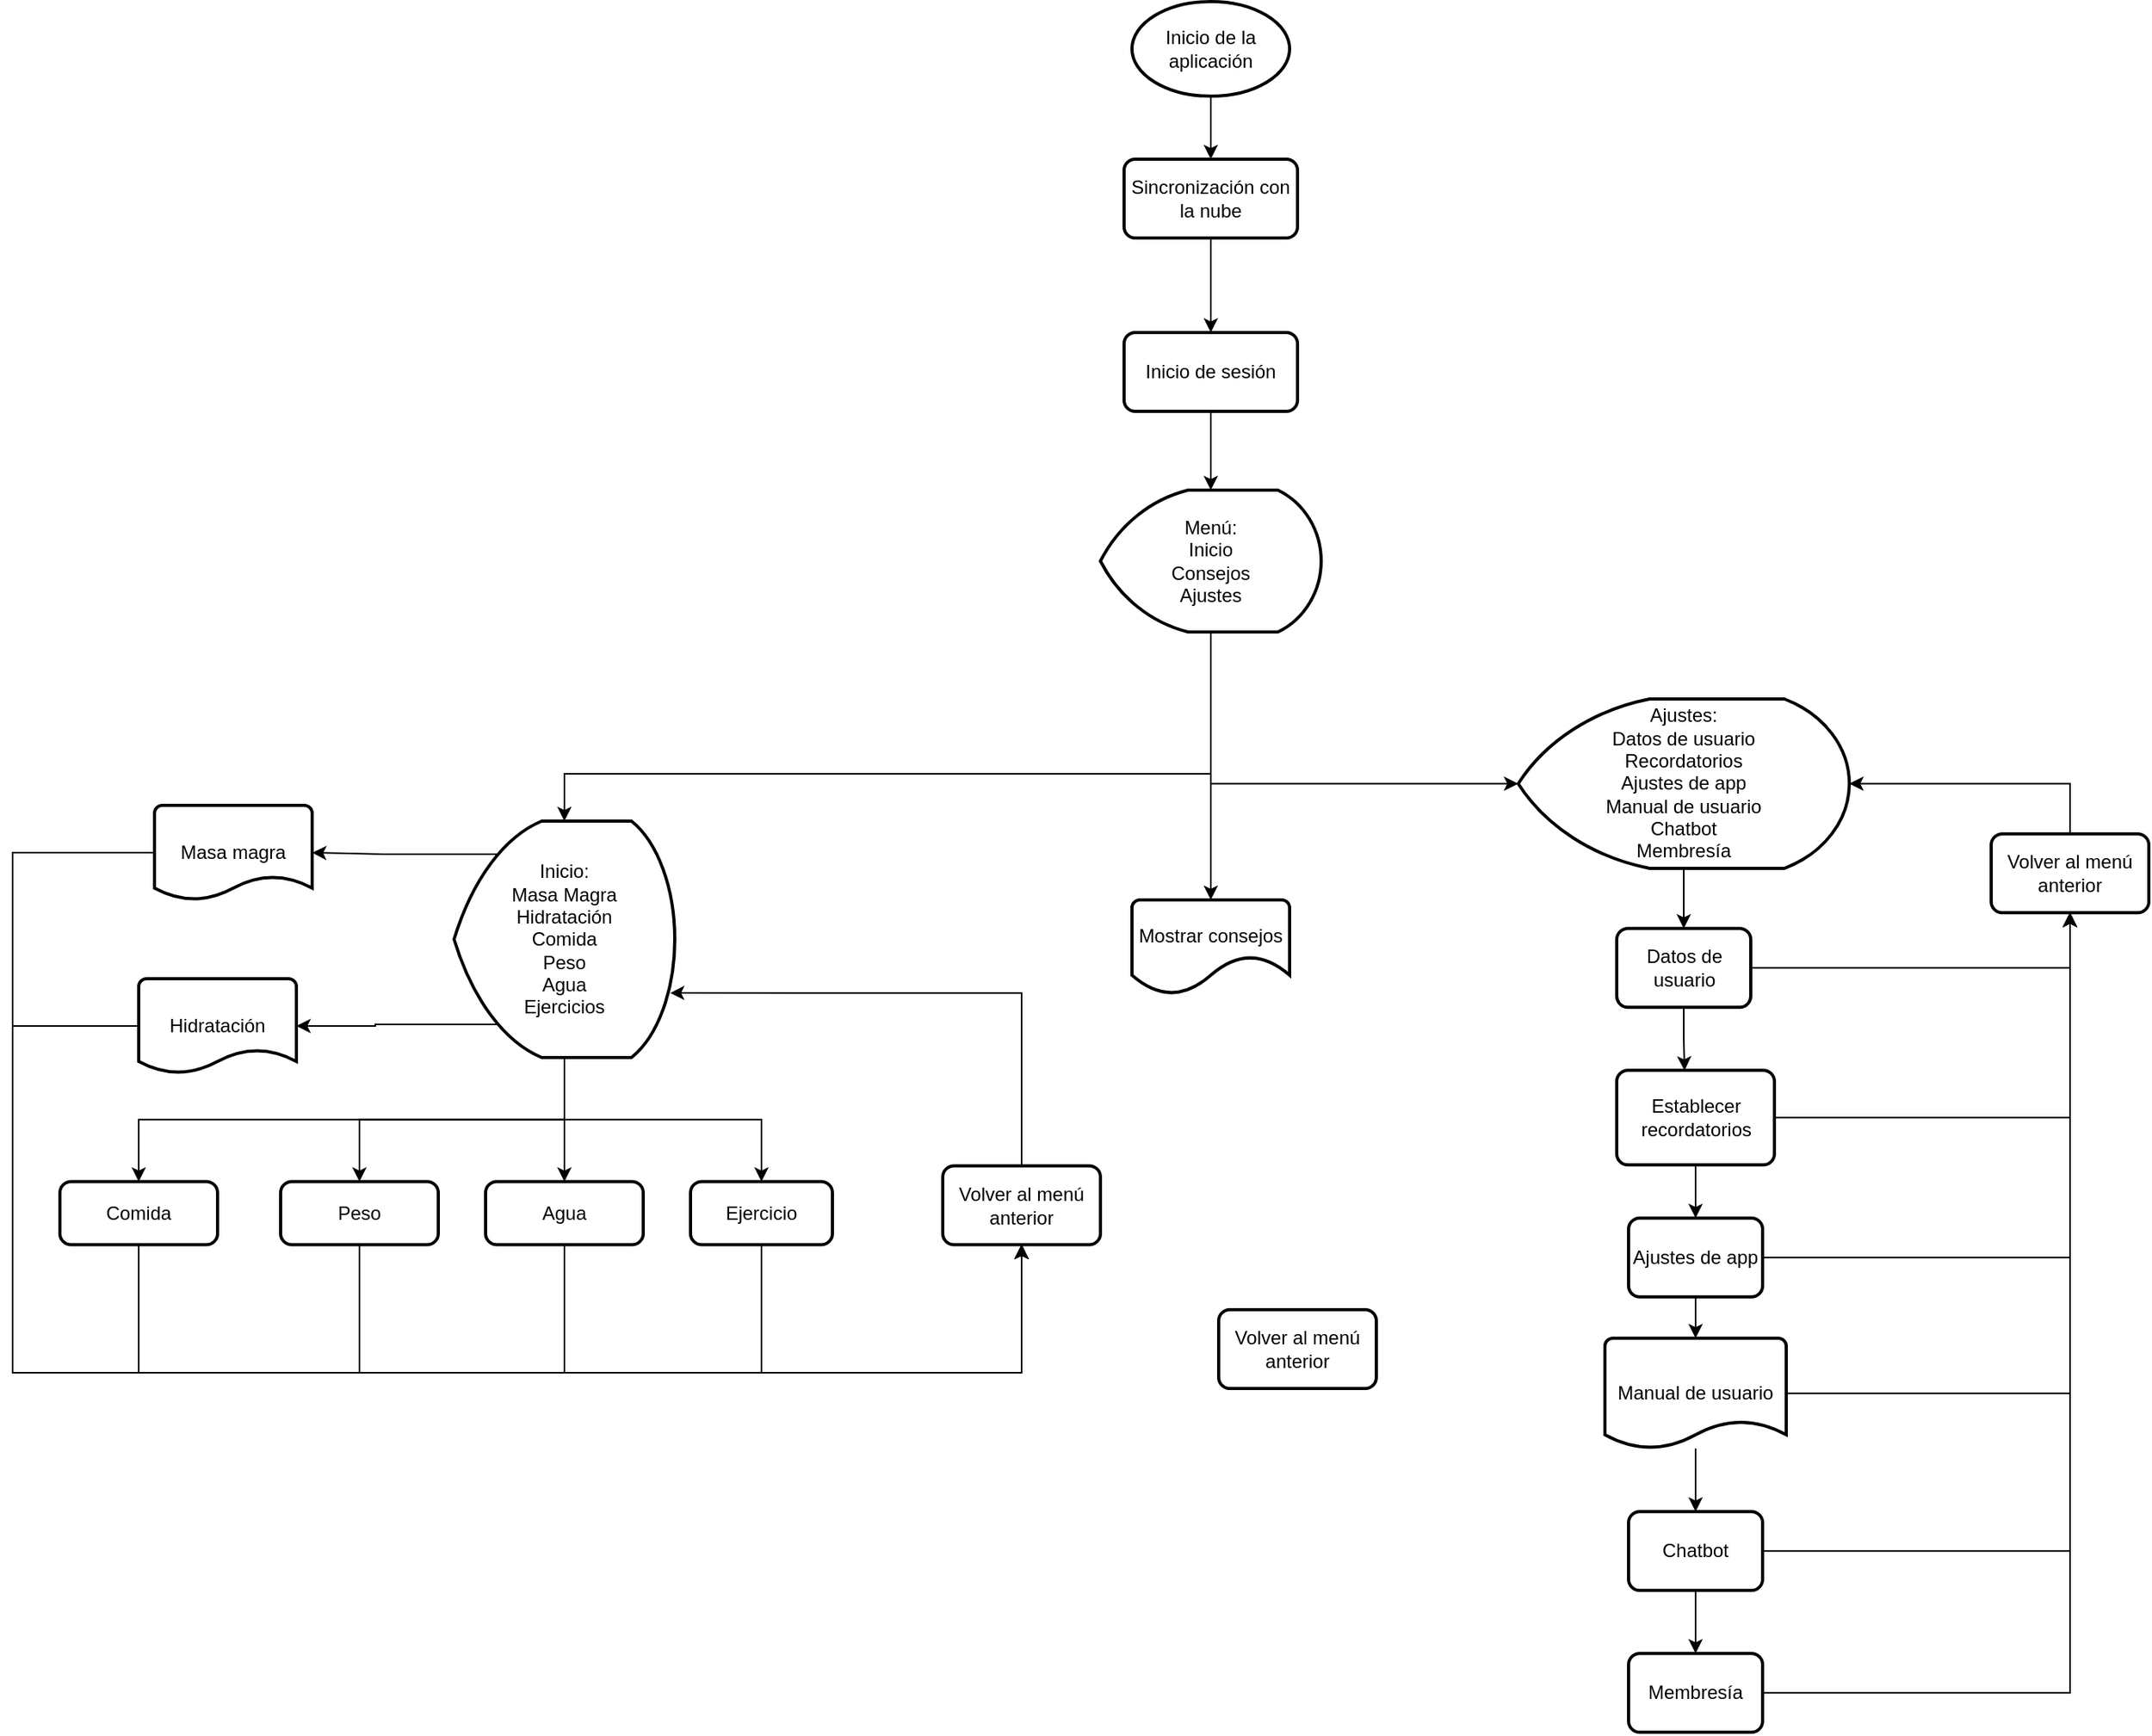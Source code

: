 <mxfile version="15.7.1" type="github">
  <diagram id="03ZAokcntrlKChbKRNU_" name="Page-1">
    <mxGraphModel dx="1635" dy="908" grid="1" gridSize="10" guides="1" tooltips="1" connect="1" arrows="1" fold="1" page="1" pageScale="1" pageWidth="1700" pageHeight="1100" math="0" shadow="0">
      <root>
        <mxCell id="0" />
        <mxCell id="1" parent="0" />
        <mxCell id="AI65t0Lun6rir1HkQO0F-37" style="edgeStyle=orthogonalEdgeStyle;rounded=0;orthogonalLoop=1;jettySize=auto;html=1;exitX=0.5;exitY=1;exitDx=0;exitDy=0;exitPerimeter=0;entryX=0.5;entryY=0;entryDx=0;entryDy=0;" parent="1" source="AI65t0Lun6rir1HkQO0F-2" target="AI65t0Lun6rir1HkQO0F-4" edge="1">
          <mxGeometry relative="1" as="geometry" />
        </mxCell>
        <mxCell id="AI65t0Lun6rir1HkQO0F-2" value="Inicio de la aplicación" style="strokeWidth=2;html=1;shape=mxgraph.flowchart.start_1;whiteSpace=wrap;" parent="1" vertex="1">
          <mxGeometry x="765" y="30" width="100" height="60" as="geometry" />
        </mxCell>
        <mxCell id="AI65t0Lun6rir1HkQO0F-40" value="" style="edgeStyle=orthogonalEdgeStyle;rounded=0;orthogonalLoop=1;jettySize=auto;html=1;" parent="1" source="AI65t0Lun6rir1HkQO0F-3" target="AI65t0Lun6rir1HkQO0F-5" edge="1">
          <mxGeometry relative="1" as="geometry" />
        </mxCell>
        <mxCell id="AI65t0Lun6rir1HkQO0F-3" value="Inicio de sesión" style="rounded=1;whiteSpace=wrap;html=1;absoluteArcSize=1;arcSize=14;strokeWidth=2;" parent="1" vertex="1">
          <mxGeometry x="760" y="240" width="110" height="50" as="geometry" />
        </mxCell>
        <mxCell id="AI65t0Lun6rir1HkQO0F-38" style="edgeStyle=orthogonalEdgeStyle;rounded=0;orthogonalLoop=1;jettySize=auto;html=1;exitX=0.5;exitY=1;exitDx=0;exitDy=0;entryX=0.5;entryY=0;entryDx=0;entryDy=0;" parent="1" source="AI65t0Lun6rir1HkQO0F-4" target="AI65t0Lun6rir1HkQO0F-3" edge="1">
          <mxGeometry relative="1" as="geometry" />
        </mxCell>
        <mxCell id="AI65t0Lun6rir1HkQO0F-4" value="Sincronización con la nube" style="rounded=1;whiteSpace=wrap;html=1;absoluteArcSize=1;arcSize=14;strokeWidth=2;" parent="1" vertex="1">
          <mxGeometry x="760" y="130" width="110" height="50" as="geometry" />
        </mxCell>
        <mxCell id="AI65t0Lun6rir1HkQO0F-26" style="edgeStyle=orthogonalEdgeStyle;rounded=0;orthogonalLoop=1;jettySize=auto;html=1;exitX=0.5;exitY=1;exitDx=0;exitDy=0;exitPerimeter=0;" parent="1" source="AI65t0Lun6rir1HkQO0F-5" target="AI65t0Lun6rir1HkQO0F-9" edge="1">
          <mxGeometry relative="1" as="geometry" />
        </mxCell>
        <mxCell id="kHd_3ohGGgEumY1ikTWk-28" style="edgeStyle=orthogonalEdgeStyle;rounded=0;orthogonalLoop=1;jettySize=auto;html=1;exitX=0.5;exitY=1;exitDx=0;exitDy=0;exitPerimeter=0;" edge="1" parent="1" source="AI65t0Lun6rir1HkQO0F-5" target="AI65t0Lun6rir1HkQO0F-12">
          <mxGeometry relative="1" as="geometry">
            <Array as="points">
              <mxPoint x="815" y="520" />
              <mxPoint x="405" y="520" />
            </Array>
          </mxGeometry>
        </mxCell>
        <mxCell id="kHd_3ohGGgEumY1ikTWk-30" style="edgeStyle=orthogonalEdgeStyle;rounded=0;orthogonalLoop=1;jettySize=auto;html=1;exitX=0.5;exitY=1;exitDx=0;exitDy=0;exitPerimeter=0;entryX=0;entryY=0.5;entryDx=0;entryDy=0;entryPerimeter=0;" edge="1" parent="1" source="AI65t0Lun6rir1HkQO0F-5" target="AI65t0Lun6rir1HkQO0F-10">
          <mxGeometry relative="1" as="geometry" />
        </mxCell>
        <mxCell id="AI65t0Lun6rir1HkQO0F-5" value="Menú:&lt;br&gt;Inicio&lt;br&gt;Consejos&lt;br&gt;Ajustes" style="strokeWidth=2;html=1;shape=mxgraph.flowchart.display;whiteSpace=wrap;" parent="1" vertex="1">
          <mxGeometry x="745" y="340" width="140" height="90" as="geometry" />
        </mxCell>
        <mxCell id="AI65t0Lun6rir1HkQO0F-9" value="Mostrar consejos&lt;br&gt;&amp;nbsp;" style="strokeWidth=2;html=1;shape=mxgraph.flowchart.document2;whiteSpace=wrap;size=0.407;" parent="1" vertex="1">
          <mxGeometry x="765" y="600" width="100" height="60" as="geometry" />
        </mxCell>
        <mxCell id="AI65t0Lun6rir1HkQO0F-47" style="edgeStyle=orthogonalEdgeStyle;rounded=0;orthogonalLoop=1;jettySize=auto;html=1;exitX=0.5;exitY=1;exitDx=0;exitDy=0;exitPerimeter=0;entryX=0.5;entryY=0;entryDx=0;entryDy=0;" parent="1" source="AI65t0Lun6rir1HkQO0F-10" target="AI65t0Lun6rir1HkQO0F-44" edge="1">
          <mxGeometry relative="1" as="geometry" />
        </mxCell>
        <mxCell id="AI65t0Lun6rir1HkQO0F-10" value="Ajustes:&lt;br&gt;Datos de usuario&lt;br&gt;Recordatorios&lt;br&gt;Ajustes de app&lt;br&gt;Manual de usuario&lt;br&gt;Chatbot&lt;br&gt;Membresía" style="strokeWidth=2;html=1;shape=mxgraph.flowchart.display;whiteSpace=wrap;" parent="1" vertex="1">
          <mxGeometry x="1010" y="472.5" width="210" height="107.5" as="geometry" />
        </mxCell>
        <mxCell id="AI65t0Lun6rir1HkQO0F-31" style="edgeStyle=orthogonalEdgeStyle;rounded=0;orthogonalLoop=1;jettySize=auto;html=1;exitX=0.5;exitY=1;exitDx=0;exitDy=0;exitPerimeter=0;entryX=0.5;entryY=0;entryDx=0;entryDy=0;" parent="1" source="AI65t0Lun6rir1HkQO0F-12" target="AI65t0Lun6rir1HkQO0F-18" edge="1">
          <mxGeometry relative="1" as="geometry" />
        </mxCell>
        <mxCell id="AI65t0Lun6rir1HkQO0F-32" style="edgeStyle=orthogonalEdgeStyle;rounded=0;orthogonalLoop=1;jettySize=auto;html=1;exitX=0.5;exitY=1;exitDx=0;exitDy=0;exitPerimeter=0;entryX=0.5;entryY=0;entryDx=0;entryDy=0;" parent="1" source="AI65t0Lun6rir1HkQO0F-12" target="AI65t0Lun6rir1HkQO0F-19" edge="1">
          <mxGeometry relative="1" as="geometry" />
        </mxCell>
        <mxCell id="AI65t0Lun6rir1HkQO0F-33" style="edgeStyle=orthogonalEdgeStyle;rounded=0;orthogonalLoop=1;jettySize=auto;html=1;exitX=0.5;exitY=1;exitDx=0;exitDy=0;exitPerimeter=0;entryX=0.5;entryY=0;entryDx=0;entryDy=0;" parent="1" source="AI65t0Lun6rir1HkQO0F-12" target="AI65t0Lun6rir1HkQO0F-20" edge="1">
          <mxGeometry relative="1" as="geometry" />
        </mxCell>
        <mxCell id="AI65t0Lun6rir1HkQO0F-35" style="edgeStyle=orthogonalEdgeStyle;rounded=0;orthogonalLoop=1;jettySize=auto;html=1;exitX=0.5;exitY=1;exitDx=0;exitDy=0;exitPerimeter=0;" parent="1" source="AI65t0Lun6rir1HkQO0F-12" target="AI65t0Lun6rir1HkQO0F-22" edge="1">
          <mxGeometry relative="1" as="geometry" />
        </mxCell>
        <mxCell id="kHd_3ohGGgEumY1ikTWk-20" style="edgeStyle=orthogonalEdgeStyle;rounded=0;orthogonalLoop=1;jettySize=auto;html=1;exitX=0.2;exitY=0.14;exitDx=0;exitDy=0;exitPerimeter=0;entryX=1;entryY=0.5;entryDx=0;entryDy=0;entryPerimeter=0;" edge="1" parent="1" source="AI65t0Lun6rir1HkQO0F-12">
          <mxGeometry relative="1" as="geometry">
            <mxPoint x="245" y="570" as="targetPoint" />
          </mxGeometry>
        </mxCell>
        <mxCell id="kHd_3ohGGgEumY1ikTWk-21" style="edgeStyle=orthogonalEdgeStyle;rounded=0;orthogonalLoop=1;jettySize=auto;html=1;exitX=0.2;exitY=0.86;exitDx=0;exitDy=0;exitPerimeter=0;entryX=1;entryY=0.5;entryDx=0;entryDy=0;entryPerimeter=0;" edge="1" parent="1" source="AI65t0Lun6rir1HkQO0F-12" target="AI65t0Lun6rir1HkQO0F-17">
          <mxGeometry relative="1" as="geometry" />
        </mxCell>
        <mxCell id="AI65t0Lun6rir1HkQO0F-12" value="Inicio:&lt;br&gt;Masa Magra&lt;br&gt;Hidratación&lt;br&gt;Comida&lt;br&gt;Peso&lt;br&gt;Agua&lt;br&gt;Ejercicios" style="strokeWidth=2;html=1;shape=mxgraph.flowchart.display;whiteSpace=wrap;" parent="1" vertex="1">
          <mxGeometry x="335" y="550" width="140" height="150" as="geometry" />
        </mxCell>
        <mxCell id="AI65t0Lun6rir1HkQO0F-42" value="" style="edgeStyle=orthogonalEdgeStyle;rounded=0;orthogonalLoop=1;jettySize=auto;html=1;" parent="1" source="AI65t0Lun6rir1HkQO0F-13" target="AI65t0Lun6rir1HkQO0F-15" edge="1">
          <mxGeometry relative="1" as="geometry" />
        </mxCell>
        <mxCell id="kHd_3ohGGgEumY1ikTWk-3" style="edgeStyle=orthogonalEdgeStyle;rounded=0;orthogonalLoop=1;jettySize=auto;html=1;exitX=1;exitY=0.5;exitDx=0;exitDy=0;exitPerimeter=0;entryX=0.5;entryY=1;entryDx=0;entryDy=0;" edge="1" parent="1" source="AI65t0Lun6rir1HkQO0F-13" target="kHd_3ohGGgEumY1ikTWk-25">
          <mxGeometry relative="1" as="geometry">
            <Array as="points">
              <mxPoint x="1360" y="913.12" />
            </Array>
          </mxGeometry>
        </mxCell>
        <mxCell id="AI65t0Lun6rir1HkQO0F-13" value="Manual de usuario" style="strokeWidth=2;html=1;shape=mxgraph.flowchart.document2;whiteSpace=wrap;size=0.25;" parent="1" vertex="1">
          <mxGeometry x="1065" y="878.12" width="115" height="70" as="geometry" />
        </mxCell>
        <mxCell id="AI65t0Lun6rir1HkQO0F-51" value="" style="edgeStyle=orthogonalEdgeStyle;rounded=0;orthogonalLoop=1;jettySize=auto;html=1;" parent="1" source="AI65t0Lun6rir1HkQO0F-15" target="AI65t0Lun6rir1HkQO0F-46" edge="1">
          <mxGeometry relative="1" as="geometry" />
        </mxCell>
        <mxCell id="kHd_3ohGGgEumY1ikTWk-2" style="edgeStyle=orthogonalEdgeStyle;rounded=0;orthogonalLoop=1;jettySize=auto;html=1;exitX=1;exitY=0.5;exitDx=0;exitDy=0;entryX=0.5;entryY=1;entryDx=0;entryDy=0;" edge="1" parent="1" source="AI65t0Lun6rir1HkQO0F-15" target="kHd_3ohGGgEumY1ikTWk-25">
          <mxGeometry relative="1" as="geometry">
            <Array as="points">
              <mxPoint x="1360" y="1013.12" />
            </Array>
          </mxGeometry>
        </mxCell>
        <mxCell id="AI65t0Lun6rir1HkQO0F-15" value="Chatbot" style="rounded=1;whiteSpace=wrap;html=1;absoluteArcSize=1;arcSize=14;strokeWidth=2;" parent="1" vertex="1">
          <mxGeometry x="1080" y="988.12" width="85" height="50" as="geometry" />
        </mxCell>
        <mxCell id="kHd_3ohGGgEumY1ikTWk-22" style="edgeStyle=orthogonalEdgeStyle;rounded=0;orthogonalLoop=1;jettySize=auto;html=1;exitX=0;exitY=0.5;exitDx=0;exitDy=0;exitPerimeter=0;entryX=0.5;entryY=1;entryDx=0;entryDy=0;" edge="1" parent="1" target="kHd_3ohGGgEumY1ikTWk-17">
          <mxGeometry relative="1" as="geometry">
            <mxPoint x="145" y="570" as="sourcePoint" />
            <Array as="points">
              <mxPoint x="55" y="570" />
              <mxPoint x="55" y="900" />
              <mxPoint x="695" y="900" />
            </Array>
          </mxGeometry>
        </mxCell>
        <mxCell id="AI65t0Lun6rir1HkQO0F-16" value="Masa magra" style="strokeWidth=2;html=1;shape=mxgraph.flowchart.document2;whiteSpace=wrap;size=0.25;" parent="1" vertex="1">
          <mxGeometry x="145" y="540" width="100" height="60" as="geometry" />
        </mxCell>
        <mxCell id="kHd_3ohGGgEumY1ikTWk-23" style="edgeStyle=orthogonalEdgeStyle;rounded=0;orthogonalLoop=1;jettySize=auto;html=1;exitX=0;exitY=0.5;exitDx=0;exitDy=0;exitPerimeter=0;entryX=0.5;entryY=1;entryDx=0;entryDy=0;" edge="1" parent="1" source="AI65t0Lun6rir1HkQO0F-17" target="kHd_3ohGGgEumY1ikTWk-17">
          <mxGeometry relative="1" as="geometry">
            <mxPoint x="375" y="890" as="targetPoint" />
            <Array as="points">
              <mxPoint x="55" y="680" />
              <mxPoint x="55" y="900" />
              <mxPoint x="695" y="900" />
            </Array>
          </mxGeometry>
        </mxCell>
        <mxCell id="AI65t0Lun6rir1HkQO0F-17" value="Hidratación" style="strokeWidth=2;html=1;shape=mxgraph.flowchart.document2;whiteSpace=wrap;size=0.25;" parent="1" vertex="1">
          <mxGeometry x="135" y="650" width="100" height="60" as="geometry" />
        </mxCell>
        <mxCell id="kHd_3ohGGgEumY1ikTWk-8" style="edgeStyle=orthogonalEdgeStyle;rounded=0;orthogonalLoop=1;jettySize=auto;html=1;exitX=0.5;exitY=1;exitDx=0;exitDy=0;entryX=0.5;entryY=1;entryDx=0;entryDy=0;" edge="1" parent="1" source="AI65t0Lun6rir1HkQO0F-18" target="kHd_3ohGGgEumY1ikTWk-17">
          <mxGeometry relative="1" as="geometry">
            <Array as="points">
              <mxPoint x="135" y="900" />
              <mxPoint x="695" y="900" />
            </Array>
          </mxGeometry>
        </mxCell>
        <mxCell id="AI65t0Lun6rir1HkQO0F-18" value="Comida" style="rounded=1;whiteSpace=wrap;html=1;absoluteArcSize=1;arcSize=14;strokeWidth=2;" parent="1" vertex="1">
          <mxGeometry x="85" y="778.75" width="100" height="40" as="geometry" />
        </mxCell>
        <mxCell id="kHd_3ohGGgEumY1ikTWk-9" style="edgeStyle=orthogonalEdgeStyle;rounded=0;orthogonalLoop=1;jettySize=auto;html=1;exitX=0.5;exitY=1;exitDx=0;exitDy=0;entryX=0.5;entryY=1;entryDx=0;entryDy=0;" edge="1" parent="1" source="AI65t0Lun6rir1HkQO0F-19" target="kHd_3ohGGgEumY1ikTWk-17">
          <mxGeometry relative="1" as="geometry">
            <Array as="points">
              <mxPoint x="275" y="900" />
              <mxPoint x="695" y="900" />
            </Array>
          </mxGeometry>
        </mxCell>
        <mxCell id="AI65t0Lun6rir1HkQO0F-19" value="Peso" style="rounded=1;whiteSpace=wrap;html=1;absoluteArcSize=1;arcSize=14;strokeWidth=2;" parent="1" vertex="1">
          <mxGeometry x="225" y="778.75" width="100" height="40" as="geometry" />
        </mxCell>
        <mxCell id="kHd_3ohGGgEumY1ikTWk-10" style="edgeStyle=orthogonalEdgeStyle;rounded=0;orthogonalLoop=1;jettySize=auto;html=1;exitX=0.5;exitY=1;exitDx=0;exitDy=0;entryX=0.5;entryY=1;entryDx=0;entryDy=0;" edge="1" parent="1" source="AI65t0Lun6rir1HkQO0F-20" target="kHd_3ohGGgEumY1ikTWk-17">
          <mxGeometry relative="1" as="geometry">
            <Array as="points">
              <mxPoint x="405" y="900" />
              <mxPoint x="695" y="900" />
            </Array>
          </mxGeometry>
        </mxCell>
        <mxCell id="AI65t0Lun6rir1HkQO0F-20" value="Agua" style="rounded=1;whiteSpace=wrap;html=1;absoluteArcSize=1;arcSize=14;strokeWidth=2;" parent="1" vertex="1">
          <mxGeometry x="355" y="778.75" width="100" height="40" as="geometry" />
        </mxCell>
        <mxCell id="kHd_3ohGGgEumY1ikTWk-11" style="edgeStyle=orthogonalEdgeStyle;rounded=0;orthogonalLoop=1;jettySize=auto;html=1;exitX=0.5;exitY=1;exitDx=0;exitDy=0;entryX=0.5;entryY=1;entryDx=0;entryDy=0;" edge="1" parent="1" source="AI65t0Lun6rir1HkQO0F-22" target="kHd_3ohGGgEumY1ikTWk-17">
          <mxGeometry relative="1" as="geometry">
            <Array as="points">
              <mxPoint x="530" y="900" />
              <mxPoint x="695" y="900" />
            </Array>
          </mxGeometry>
        </mxCell>
        <mxCell id="AI65t0Lun6rir1HkQO0F-22" value="Ejercicio" style="rounded=1;whiteSpace=wrap;html=1;absoluteArcSize=1;arcSize=14;strokeWidth=2;" parent="1" vertex="1">
          <mxGeometry x="485" y="778.75" width="90" height="40" as="geometry" />
        </mxCell>
        <mxCell id="AI65t0Lun6rir1HkQO0F-49" style="edgeStyle=orthogonalEdgeStyle;rounded=0;orthogonalLoop=1;jettySize=auto;html=1;exitX=0.5;exitY=1;exitDx=0;exitDy=0;entryX=0.5;entryY=0;entryDx=0;entryDy=0;" parent="1" source="AI65t0Lun6rir1HkQO0F-43" target="AI65t0Lun6rir1HkQO0F-45" edge="1">
          <mxGeometry relative="1" as="geometry" />
        </mxCell>
        <mxCell id="kHd_3ohGGgEumY1ikTWk-5" style="edgeStyle=orthogonalEdgeStyle;rounded=0;orthogonalLoop=1;jettySize=auto;html=1;exitX=1;exitY=0.5;exitDx=0;exitDy=0;entryX=0.5;entryY=1;entryDx=0;entryDy=0;" edge="1" parent="1" source="AI65t0Lun6rir1HkQO0F-43" target="kHd_3ohGGgEumY1ikTWk-25">
          <mxGeometry relative="1" as="geometry">
            <Array as="points">
              <mxPoint x="1360" y="738.12" />
            </Array>
          </mxGeometry>
        </mxCell>
        <mxCell id="AI65t0Lun6rir1HkQO0F-43" value="Establecer recordatorios" style="rounded=1;whiteSpace=wrap;html=1;absoluteArcSize=1;arcSize=14;strokeWidth=2;" parent="1" vertex="1">
          <mxGeometry x="1072.5" y="708.12" width="100" height="60" as="geometry" />
        </mxCell>
        <mxCell id="AI65t0Lun6rir1HkQO0F-48" style="edgeStyle=orthogonalEdgeStyle;rounded=0;orthogonalLoop=1;jettySize=auto;html=1;exitX=0.5;exitY=1;exitDx=0;exitDy=0;entryX=0.43;entryY=0.002;entryDx=0;entryDy=0;entryPerimeter=0;" parent="1" source="AI65t0Lun6rir1HkQO0F-44" target="AI65t0Lun6rir1HkQO0F-43" edge="1">
          <mxGeometry relative="1" as="geometry" />
        </mxCell>
        <mxCell id="kHd_3ohGGgEumY1ikTWk-6" style="edgeStyle=orthogonalEdgeStyle;rounded=0;orthogonalLoop=1;jettySize=auto;html=1;exitX=1;exitY=0.5;exitDx=0;exitDy=0;entryX=0.5;entryY=1;entryDx=0;entryDy=0;" edge="1" parent="1" source="AI65t0Lun6rir1HkQO0F-44" target="kHd_3ohGGgEumY1ikTWk-25">
          <mxGeometry relative="1" as="geometry">
            <Array as="points">
              <mxPoint x="1360" y="643.12" />
            </Array>
          </mxGeometry>
        </mxCell>
        <mxCell id="AI65t0Lun6rir1HkQO0F-44" value="Datos de usuario" style="rounded=1;whiteSpace=wrap;html=1;absoluteArcSize=1;arcSize=14;strokeWidth=2;" parent="1" vertex="1">
          <mxGeometry x="1072.5" y="618.12" width="85" height="50" as="geometry" />
        </mxCell>
        <mxCell id="AI65t0Lun6rir1HkQO0F-50" value="" style="edgeStyle=orthogonalEdgeStyle;rounded=0;orthogonalLoop=1;jettySize=auto;html=1;" parent="1" source="AI65t0Lun6rir1HkQO0F-45" target="AI65t0Lun6rir1HkQO0F-13" edge="1">
          <mxGeometry relative="1" as="geometry" />
        </mxCell>
        <mxCell id="kHd_3ohGGgEumY1ikTWk-4" style="edgeStyle=orthogonalEdgeStyle;rounded=0;orthogonalLoop=1;jettySize=auto;html=1;exitX=1;exitY=0.5;exitDx=0;exitDy=0;entryX=0.5;entryY=1;entryDx=0;entryDy=0;" edge="1" parent="1" source="AI65t0Lun6rir1HkQO0F-45" target="kHd_3ohGGgEumY1ikTWk-25">
          <mxGeometry relative="1" as="geometry">
            <Array as="points">
              <mxPoint x="1360" y="827.12" />
            </Array>
          </mxGeometry>
        </mxCell>
        <mxCell id="AI65t0Lun6rir1HkQO0F-45" value="Ajustes de app" style="rounded=1;whiteSpace=wrap;html=1;absoluteArcSize=1;arcSize=14;strokeWidth=2;" parent="1" vertex="1">
          <mxGeometry x="1080" y="801.87" width="85" height="50" as="geometry" />
        </mxCell>
        <mxCell id="kHd_3ohGGgEumY1ikTWk-1" style="edgeStyle=orthogonalEdgeStyle;rounded=0;orthogonalLoop=1;jettySize=auto;html=1;exitX=1;exitY=0.5;exitDx=0;exitDy=0;entryX=0.5;entryY=1;entryDx=0;entryDy=0;" edge="1" parent="1" source="AI65t0Lun6rir1HkQO0F-46" target="kHd_3ohGGgEumY1ikTWk-25">
          <mxGeometry relative="1" as="geometry">
            <Array as="points">
              <mxPoint x="1360" y="1103.12" />
            </Array>
          </mxGeometry>
        </mxCell>
        <mxCell id="AI65t0Lun6rir1HkQO0F-46" value="Membresía" style="rounded=1;whiteSpace=wrap;html=1;absoluteArcSize=1;arcSize=14;strokeWidth=2;" parent="1" vertex="1">
          <mxGeometry x="1080" y="1078.12" width="85" height="50" as="geometry" />
        </mxCell>
        <mxCell id="kHd_3ohGGgEumY1ikTWk-24" style="edgeStyle=orthogonalEdgeStyle;rounded=0;orthogonalLoop=1;jettySize=auto;html=1;exitX=0.5;exitY=0;exitDx=0;exitDy=0;entryX=0.979;entryY=0.727;entryDx=0;entryDy=0;entryPerimeter=0;" edge="1" parent="1" source="kHd_3ohGGgEumY1ikTWk-17" target="AI65t0Lun6rir1HkQO0F-12">
          <mxGeometry relative="1" as="geometry">
            <Array as="points">
              <mxPoint x="695" y="659" />
            </Array>
          </mxGeometry>
        </mxCell>
        <mxCell id="kHd_3ohGGgEumY1ikTWk-17" value="Volver al menú anterior" style="rounded=1;whiteSpace=wrap;html=1;absoluteArcSize=1;arcSize=14;strokeWidth=2;" vertex="1" parent="1">
          <mxGeometry x="645" y="768.75" width="100" height="50" as="geometry" />
        </mxCell>
        <mxCell id="kHd_3ohGGgEumY1ikTWk-26" style="edgeStyle=orthogonalEdgeStyle;rounded=0;orthogonalLoop=1;jettySize=auto;html=1;exitX=0.5;exitY=0;exitDx=0;exitDy=0;entryX=1;entryY=0.5;entryDx=0;entryDy=0;entryPerimeter=0;" edge="1" parent="1" source="kHd_3ohGGgEumY1ikTWk-25" target="AI65t0Lun6rir1HkQO0F-10">
          <mxGeometry relative="1" as="geometry" />
        </mxCell>
        <mxCell id="kHd_3ohGGgEumY1ikTWk-25" value="Volver al menú anterior" style="rounded=1;whiteSpace=wrap;html=1;absoluteArcSize=1;arcSize=14;strokeWidth=2;" vertex="1" parent="1">
          <mxGeometry x="1310" y="558.12" width="100" height="50" as="geometry" />
        </mxCell>
        <mxCell id="kHd_3ohGGgEumY1ikTWk-27" value="Volver al menú anterior" style="rounded=1;whiteSpace=wrap;html=1;absoluteArcSize=1;arcSize=14;strokeWidth=2;" vertex="1" parent="1">
          <mxGeometry x="820" y="860" width="100" height="50" as="geometry" />
        </mxCell>
      </root>
    </mxGraphModel>
  </diagram>
</mxfile>
